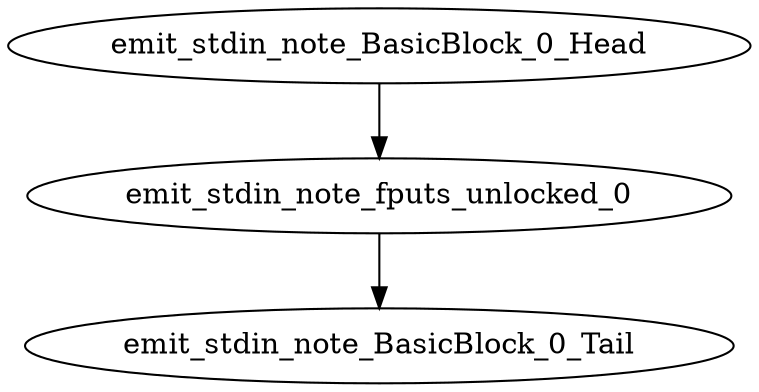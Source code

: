 digraph G {
    "emit_stdin_note_fputs_unlocked_0" -> "emit_stdin_note_BasicBlock_0_Tail"
    "emit_stdin_note_BasicBlock_0_Head" -> "emit_stdin_note_fputs_unlocked_0"
}
